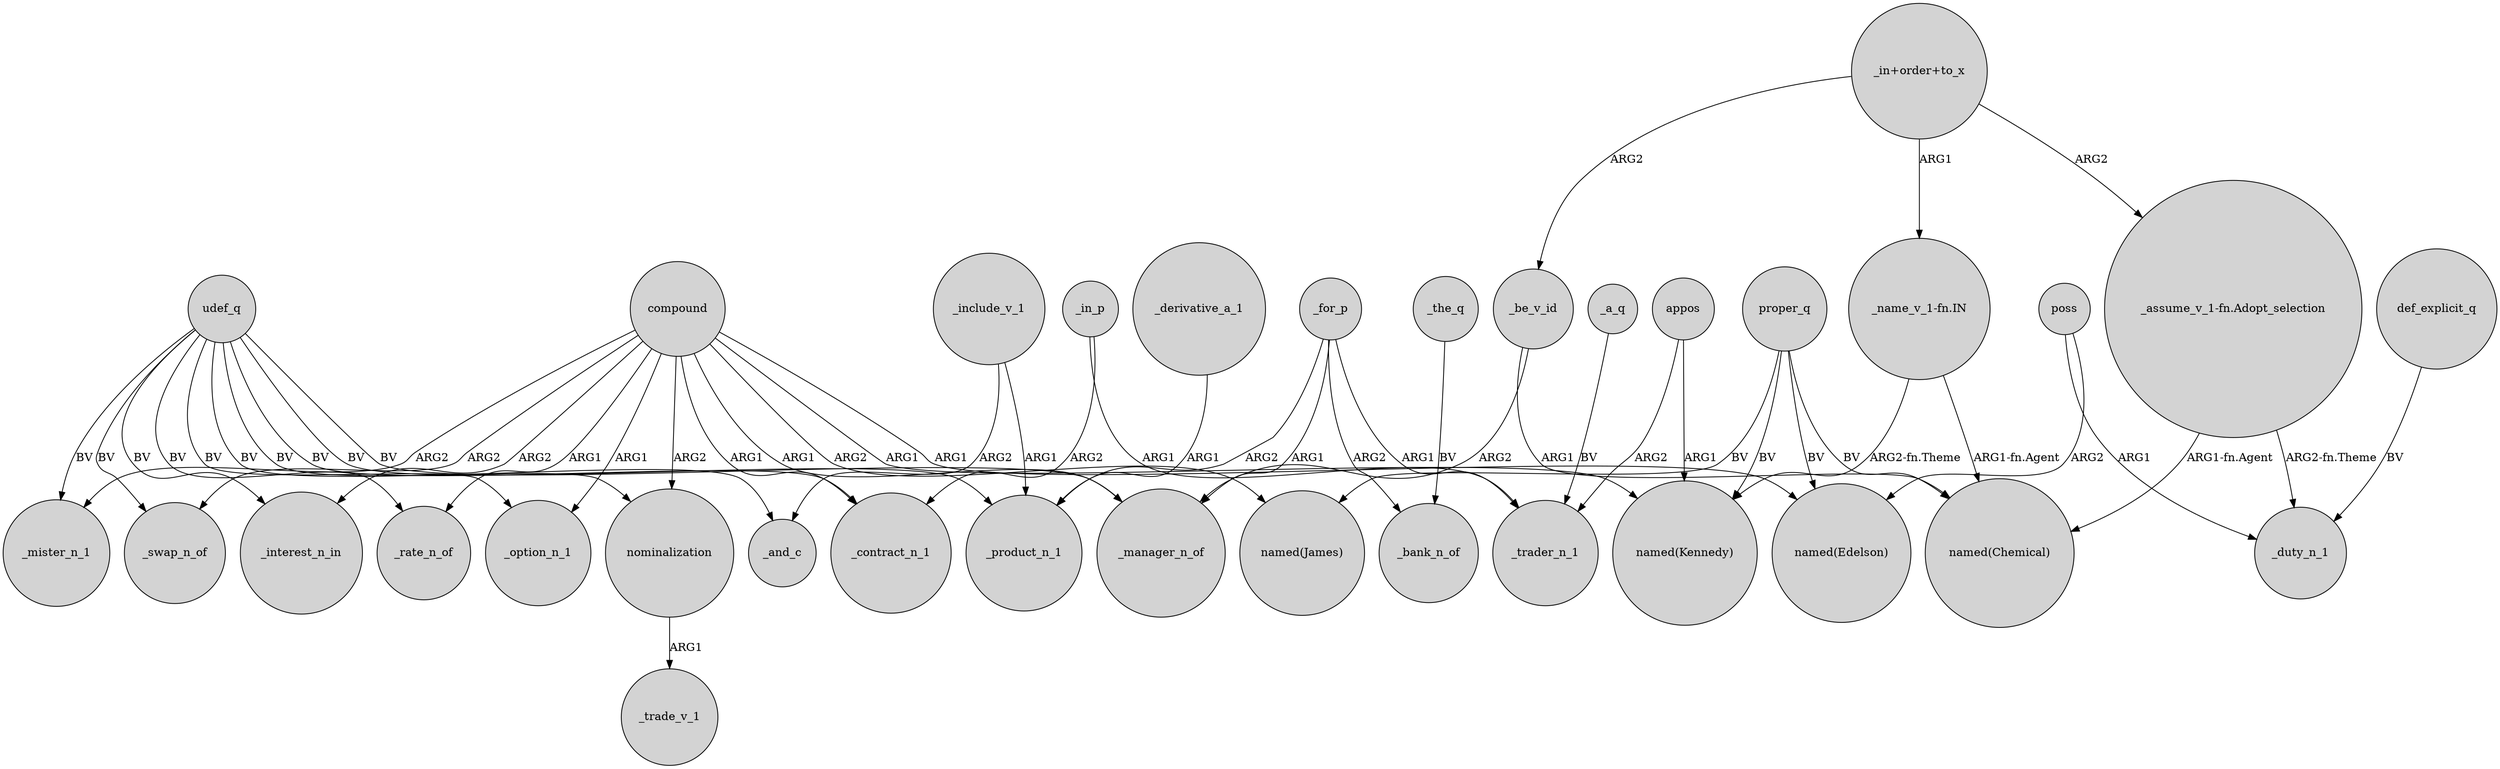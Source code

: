 digraph {
	node [shape=circle style=filled]
	_in_p -> _trader_n_1 [label=ARG1]
	_for_p -> _manager_n_of [label=ARG1]
	_include_v_1 -> _and_c [label=ARG2]
	compound -> _swap_n_of [label=ARG2]
	_for_p -> _trader_n_1 [label=ARG1]
	compound -> _manager_n_of [label=ARG1]
	appos -> _trader_n_1 [label=ARG2]
	udef_q -> _option_n_1 [label=BV]
	compound -> "named(Edelson)" [label=ARG1]
	_for_p -> _bank_n_of [label=ARG2]
	"_name_v_1-fn.IN" -> "named(Kennedy)" [label="ARG2-fn.Theme"]
	compound -> _mister_n_1 [label=ARG2]
	_be_v_id -> "named(Chemical)" [label=ARG1]
	compound -> "named(James)" [label=ARG2]
	"_assume_v_1-fn.Adopt_selection" -> _duty_n_1 [label="ARG2-fn.Theme"]
	_for_p -> _product_n_1 [label=ARG2]
	compound -> _rate_n_of [label=ARG1]
	udef_q -> _mister_n_1 [label=BV]
	proper_q -> "named(Edelson)" [label=BV]
	udef_q -> _rate_n_of [label=BV]
	compound -> nominalization [label=ARG2]
	proper_q -> "named(Kennedy)" [label=BV]
	compound -> _option_n_1 [label=ARG1]
	udef_q -> _interest_n_in [label=BV]
	compound -> _contract_n_1 [label=ARG1]
	nominalization -> _trade_v_1 [label=ARG1]
	"_in+order+to_x" -> "_name_v_1-fn.IN" [label=ARG1]
	compound -> _interest_n_in [label=ARG2]
	_in_p -> _contract_n_1 [label=ARG2]
	_include_v_1 -> _product_n_1 [label=ARG1]
	"_in+order+to_x" -> "_assume_v_1-fn.Adopt_selection" [label=ARG2]
	def_explicit_q -> _duty_n_1 [label=BV]
	_the_q -> _bank_n_of [label=BV]
	proper_q -> "named(Chemical)" [label=BV]
	_a_q -> _trader_n_1 [label=BV]
	proper_q -> "named(James)" [label=BV]
	udef_q -> nominalization [label=BV]
	"_assume_v_1-fn.Adopt_selection" -> "named(Chemical)" [label="ARG1-fn.Agent"]
	compound -> "named(Kennedy)" [label=ARG1]
	udef_q -> _manager_n_of [label=BV]
	"_in+order+to_x" -> _be_v_id [label=ARG2]
	_derivative_a_1 -> _product_n_1 [label=ARG1]
	_be_v_id -> _manager_n_of [label=ARG2]
	udef_q -> _product_n_1 [label=BV]
	appos -> "named(Kennedy)" [label=ARG1]
	poss -> _duty_n_1 [label=ARG1]
	udef_q -> _contract_n_1 [label=BV]
	udef_q -> _and_c [label=BV]
	"_name_v_1-fn.IN" -> "named(Chemical)" [label="ARG1-fn.Agent"]
	poss -> "named(Edelson)" [label=ARG2]
	udef_q -> _swap_n_of [label=BV]
}
